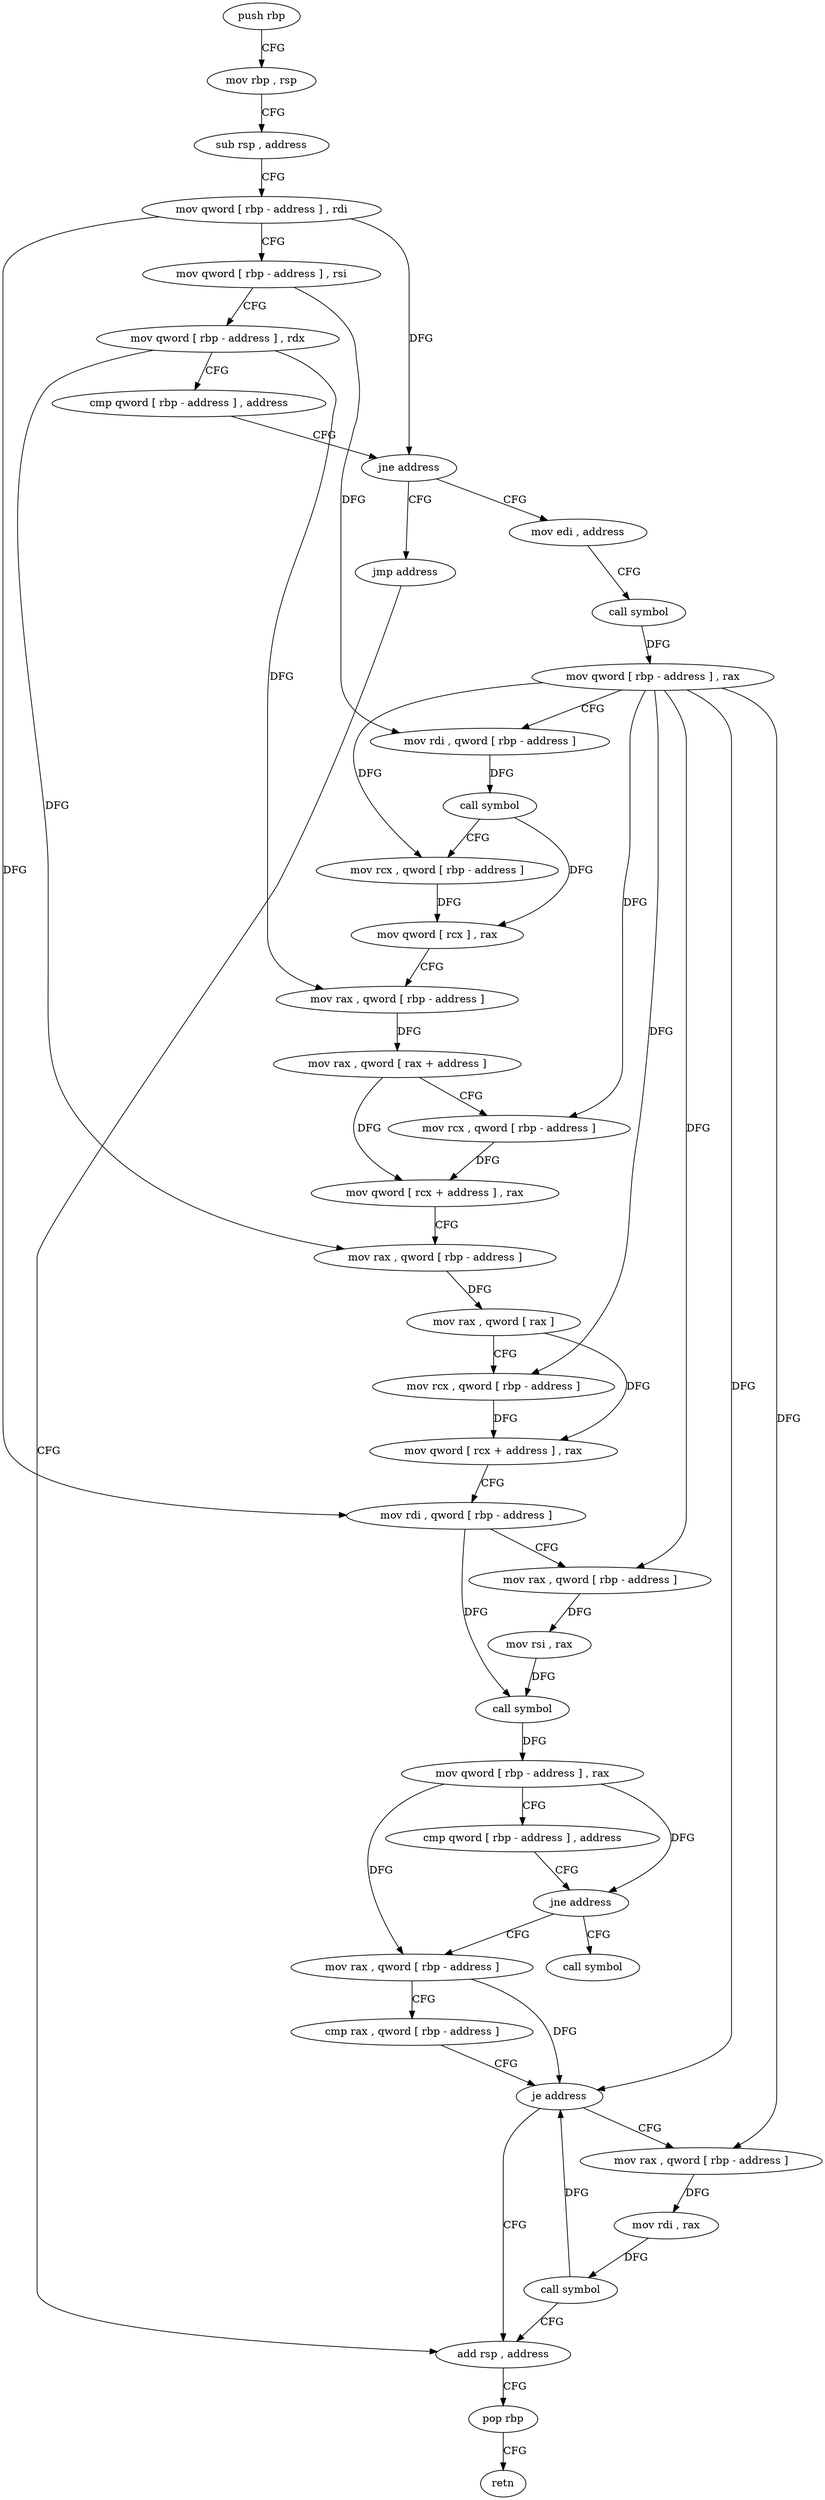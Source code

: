 digraph "func" {
"4256848" [label = "push rbp" ]
"4256849" [label = "mov rbp , rsp" ]
"4256852" [label = "sub rsp , address" ]
"4256856" [label = "mov qword [ rbp - address ] , rdi" ]
"4256860" [label = "mov qword [ rbp - address ] , rsi" ]
"4256864" [label = "mov qword [ rbp - address ] , rdx" ]
"4256868" [label = "cmp qword [ rbp - address ] , address" ]
"4256873" [label = "jne address" ]
"4256884" [label = "mov edi , address" ]
"4256879" [label = "jmp address" ]
"4256889" [label = "call symbol" ]
"4256894" [label = "mov qword [ rbp - address ] , rax" ]
"4256898" [label = "mov rdi , qword [ rbp - address ]" ]
"4256902" [label = "call symbol" ]
"4256907" [label = "mov rcx , qword [ rbp - address ]" ]
"4256911" [label = "mov qword [ rcx ] , rax" ]
"4256914" [label = "mov rax , qword [ rbp - address ]" ]
"4256918" [label = "mov rax , qword [ rax + address ]" ]
"4256922" [label = "mov rcx , qword [ rbp - address ]" ]
"4256926" [label = "mov qword [ rcx + address ] , rax" ]
"4256930" [label = "mov rax , qword [ rbp - address ]" ]
"4256934" [label = "mov rax , qword [ rax ]" ]
"4256937" [label = "mov rcx , qword [ rbp - address ]" ]
"4256941" [label = "mov qword [ rcx + address ] , rax" ]
"4256945" [label = "mov rdi , qword [ rbp - address ]" ]
"4256949" [label = "mov rax , qword [ rbp - address ]" ]
"4256953" [label = "mov rsi , rax" ]
"4256956" [label = "call symbol" ]
"4256961" [label = "mov qword [ rbp - address ] , rax" ]
"4256965" [label = "cmp qword [ rbp - address ] , address" ]
"4256970" [label = "jne address" ]
"4256981" [label = "mov rax , qword [ rbp - address ]" ]
"4256976" [label = "call symbol" ]
"4257007" [label = "add rsp , address" ]
"4256985" [label = "cmp rax , qword [ rbp - address ]" ]
"4256989" [label = "je address" ]
"4256995" [label = "mov rax , qword [ rbp - address ]" ]
"4257011" [label = "pop rbp" ]
"4257012" [label = "retn" ]
"4256999" [label = "mov rdi , rax" ]
"4257002" [label = "call symbol" ]
"4256848" -> "4256849" [ label = "CFG" ]
"4256849" -> "4256852" [ label = "CFG" ]
"4256852" -> "4256856" [ label = "CFG" ]
"4256856" -> "4256860" [ label = "CFG" ]
"4256856" -> "4256873" [ label = "DFG" ]
"4256856" -> "4256945" [ label = "DFG" ]
"4256860" -> "4256864" [ label = "CFG" ]
"4256860" -> "4256898" [ label = "DFG" ]
"4256864" -> "4256868" [ label = "CFG" ]
"4256864" -> "4256914" [ label = "DFG" ]
"4256864" -> "4256930" [ label = "DFG" ]
"4256868" -> "4256873" [ label = "CFG" ]
"4256873" -> "4256884" [ label = "CFG" ]
"4256873" -> "4256879" [ label = "CFG" ]
"4256884" -> "4256889" [ label = "CFG" ]
"4256879" -> "4257007" [ label = "CFG" ]
"4256889" -> "4256894" [ label = "DFG" ]
"4256894" -> "4256898" [ label = "CFG" ]
"4256894" -> "4256907" [ label = "DFG" ]
"4256894" -> "4256922" [ label = "DFG" ]
"4256894" -> "4256937" [ label = "DFG" ]
"4256894" -> "4256949" [ label = "DFG" ]
"4256894" -> "4256989" [ label = "DFG" ]
"4256894" -> "4256995" [ label = "DFG" ]
"4256898" -> "4256902" [ label = "DFG" ]
"4256902" -> "4256907" [ label = "CFG" ]
"4256902" -> "4256911" [ label = "DFG" ]
"4256907" -> "4256911" [ label = "DFG" ]
"4256911" -> "4256914" [ label = "CFG" ]
"4256914" -> "4256918" [ label = "DFG" ]
"4256918" -> "4256922" [ label = "CFG" ]
"4256918" -> "4256926" [ label = "DFG" ]
"4256922" -> "4256926" [ label = "DFG" ]
"4256926" -> "4256930" [ label = "CFG" ]
"4256930" -> "4256934" [ label = "DFG" ]
"4256934" -> "4256937" [ label = "CFG" ]
"4256934" -> "4256941" [ label = "DFG" ]
"4256937" -> "4256941" [ label = "DFG" ]
"4256941" -> "4256945" [ label = "CFG" ]
"4256945" -> "4256949" [ label = "CFG" ]
"4256945" -> "4256956" [ label = "DFG" ]
"4256949" -> "4256953" [ label = "DFG" ]
"4256953" -> "4256956" [ label = "DFG" ]
"4256956" -> "4256961" [ label = "DFG" ]
"4256961" -> "4256965" [ label = "CFG" ]
"4256961" -> "4256970" [ label = "DFG" ]
"4256961" -> "4256981" [ label = "DFG" ]
"4256965" -> "4256970" [ label = "CFG" ]
"4256970" -> "4256981" [ label = "CFG" ]
"4256970" -> "4256976" [ label = "CFG" ]
"4256981" -> "4256985" [ label = "CFG" ]
"4256981" -> "4256989" [ label = "DFG" ]
"4257007" -> "4257011" [ label = "CFG" ]
"4256985" -> "4256989" [ label = "CFG" ]
"4256989" -> "4257007" [ label = "CFG" ]
"4256989" -> "4256995" [ label = "CFG" ]
"4256995" -> "4256999" [ label = "DFG" ]
"4257011" -> "4257012" [ label = "CFG" ]
"4256999" -> "4257002" [ label = "DFG" ]
"4257002" -> "4257007" [ label = "CFG" ]
"4257002" -> "4256989" [ label = "DFG" ]
}
